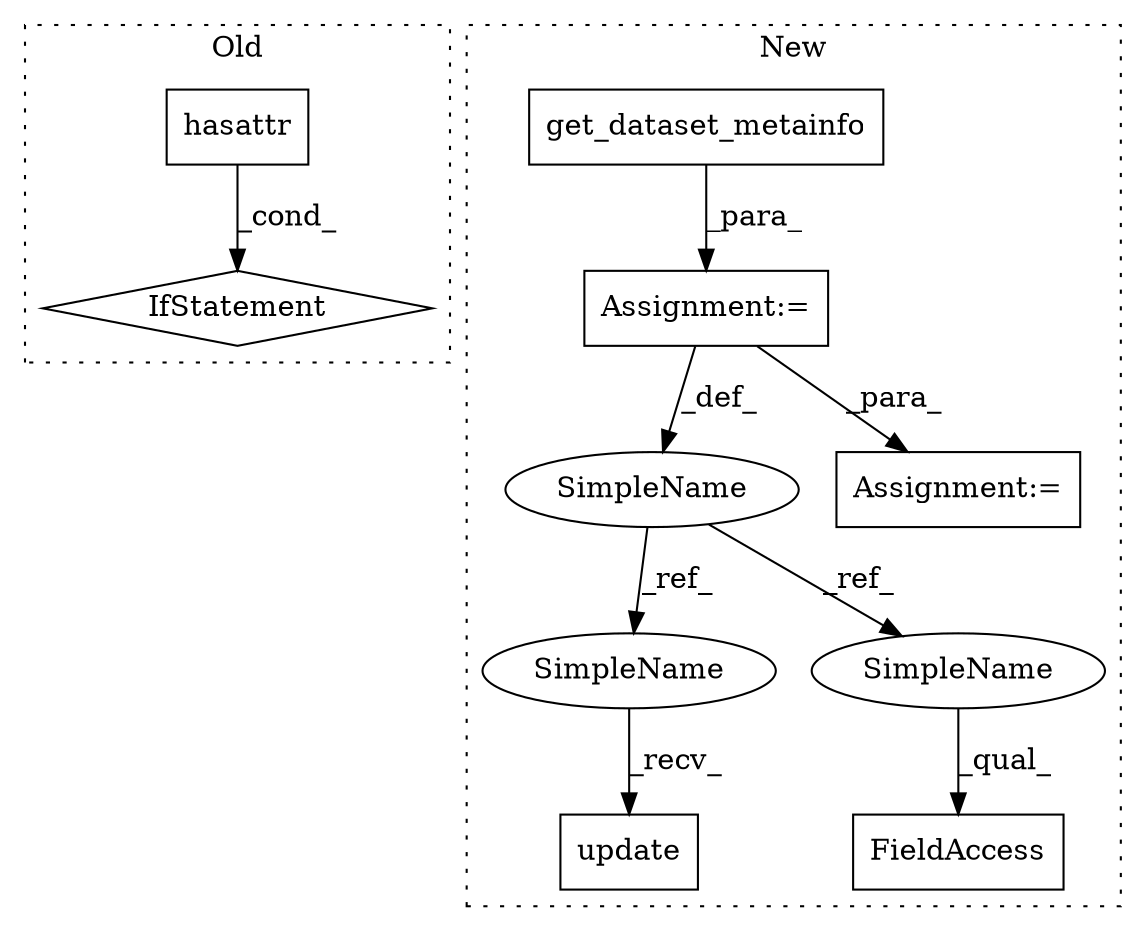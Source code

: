 digraph G {
subgraph cluster0 {
1 [label="hasattr" a="32" s="11442,11470" l="8,1" shape="box"];
3 [label="IfStatement" a="25" s="11471" l="3" shape="diamond"];
label = "Old";
style="dotted";
}
subgraph cluster1 {
2 [label="get_dataset_metainfo" a="32" s="13928,13961" l="21,1" shape="box"];
4 [label="Assignment:=" a="7" s="13927" l="1" shape="box"];
5 [label="FieldAccess" a="22" s="14606" l="23" shape="box"];
6 [label="update" a="32" s="13980,13991" l="7,1" shape="box"];
7 [label="SimpleName" a="42" s="13916" l="11" shape="ellipse"];
8 [label="Assignment:=" a="7" s="14455" l="1" shape="box"];
9 [label="SimpleName" a="42" s="13968" l="11" shape="ellipse"];
10 [label="SimpleName" a="42" s="14606" l="11" shape="ellipse"];
label = "New";
style="dotted";
}
1 -> 3 [label="_cond_"];
2 -> 4 [label="_para_"];
4 -> 8 [label="_para_"];
4 -> 7 [label="_def_"];
7 -> 10 [label="_ref_"];
7 -> 9 [label="_ref_"];
9 -> 6 [label="_recv_"];
10 -> 5 [label="_qual_"];
}